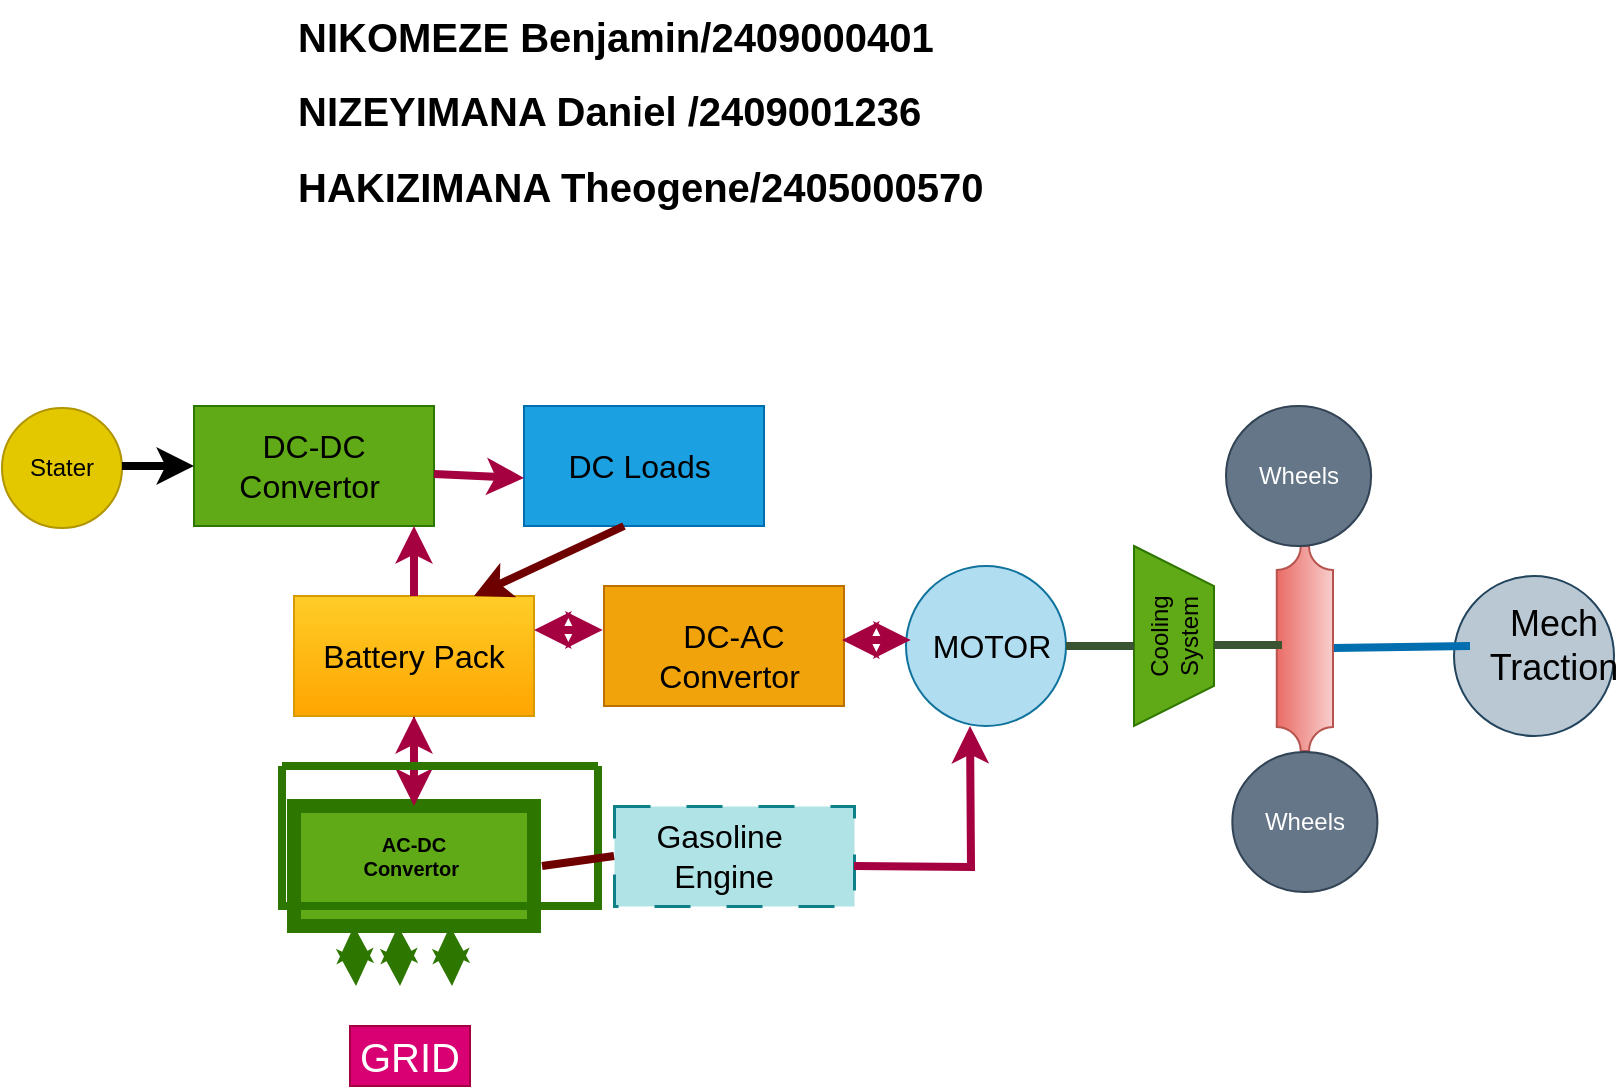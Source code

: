 <mxfile version="27.0.9">
  <diagram name="Page-1" id="8rETglFP9_kURik746cJ">
    <mxGraphModel dx="1404" dy="911" grid="1" gridSize="10" guides="1" tooltips="1" connect="1" arrows="1" fold="1" page="1" pageScale="1" pageWidth="827" pageHeight="1169" math="0" shadow="0">
      <root>
        <mxCell id="0" />
        <mxCell id="1" parent="0" />
        <mxCell id="IcIYcTyJnaWpFD5GhD2F-1" value="" style="rounded=0;whiteSpace=wrap;html=1;fillColor=#60a917;strokeColor=#2D7600;fontColor=#ffffff;" vertex="1" parent="1">
          <mxGeometry x="102" y="273" width="120" height="60" as="geometry" />
        </mxCell>
        <mxCell id="IcIYcTyJnaWpFD5GhD2F-51" value="" style="edgeStyle=orthogonalEdgeStyle;rounded=0;orthogonalLoop=1;jettySize=auto;html=1;" edge="1" parent="1" source="IcIYcTyJnaWpFD5GhD2F-2" target="IcIYcTyJnaWpFD5GhD2F-7">
          <mxGeometry relative="1" as="geometry" />
        </mxCell>
        <mxCell id="IcIYcTyJnaWpFD5GhD2F-2" value="" style="rounded=0;whiteSpace=wrap;html=1;strokeWidth=7;fillColor=#60a917;strokeColor=#2D7600;fontColor=#ffffff;" vertex="1" parent="1">
          <mxGeometry x="152" y="473" width="120" height="60" as="geometry" />
        </mxCell>
        <mxCell id="IcIYcTyJnaWpFD5GhD2F-3" value="" style="rounded=0;whiteSpace=wrap;html=1;fillColor=#ffcd28;gradientColor=#ffa500;strokeColor=#d79b00;" vertex="1" parent="1">
          <mxGeometry x="152" y="368" width="120" height="60" as="geometry" />
        </mxCell>
        <mxCell id="IcIYcTyJnaWpFD5GhD2F-4" value="" style="rounded=0;whiteSpace=wrap;html=1;fillColor=#f0a30a;fontColor=#000000;strokeColor=#BD7000;" vertex="1" parent="1">
          <mxGeometry x="307" y="363" width="120" height="60" as="geometry" />
        </mxCell>
        <mxCell id="IcIYcTyJnaWpFD5GhD2F-5" value="" style="rounded=0;whiteSpace=wrap;html=1;fillColor=#1ba1e2;fontColor=#ffffff;strokeColor=#006EAF;" vertex="1" parent="1">
          <mxGeometry x="267" y="273" width="120" height="60" as="geometry" />
        </mxCell>
        <mxCell id="IcIYcTyJnaWpFD5GhD2F-6" value="&lt;font style=&quot;font-size: 16px;&quot;&gt;DC-DC&lt;/font&gt;&lt;div&gt;&lt;font style=&quot;font-size: 16px;&quot;&gt;Convertor&amp;nbsp;&lt;/font&gt;&lt;/div&gt;" style="text;html=1;align=center;verticalAlign=middle;whiteSpace=wrap;rounded=0;" vertex="1" parent="1">
          <mxGeometry x="132" y="288" width="60" height="30" as="geometry" />
        </mxCell>
        <mxCell id="IcIYcTyJnaWpFD5GhD2F-7" value="&lt;span style=&quot;font-size: 16px;&quot;&gt;Battery&amp;nbsp;&lt;/span&gt;&lt;span style=&quot;font-size: 16px; background-color: transparent; color: light-dark(rgb(0, 0, 0), rgb(255, 255, 255));&quot;&gt;Pack&lt;/span&gt;" style="text;html=1;align=center;verticalAlign=middle;whiteSpace=wrap;rounded=0;" vertex="1" parent="1">
          <mxGeometry x="137" y="383" width="150" height="30" as="geometry" />
        </mxCell>
        <mxCell id="IcIYcTyJnaWpFD5GhD2F-8" value="&lt;font style=&quot;font-size: 16px;&quot;&gt;DC Loads&lt;/font&gt;&lt;span style=&quot;font-size: 16px; background-color: transparent; color: light-dark(rgb(0, 0, 0), rgb(255, 255, 255));&quot;&gt;&amp;nbsp;&lt;/span&gt;" style="text;html=1;align=center;verticalAlign=middle;whiteSpace=wrap;rounded=0;" vertex="1" parent="1">
          <mxGeometry x="277" y="288" width="100" height="30" as="geometry" />
        </mxCell>
        <mxCell id="IcIYcTyJnaWpFD5GhD2F-9" value="&lt;font style=&quot;font-size: 16px;&quot;&gt;DC-AC&lt;/font&gt;&lt;div&gt;&lt;font style=&quot;font-size: 16px;&quot;&gt;Convertor&amp;nbsp;&lt;/font&gt;&lt;/div&gt;" style="text;html=1;align=center;verticalAlign=middle;whiteSpace=wrap;rounded=0;" vertex="1" parent="1">
          <mxGeometry x="342" y="383" width="60" height="30" as="geometry" />
        </mxCell>
        <mxCell id="IcIYcTyJnaWpFD5GhD2F-10" value="&lt;font&gt;AC-DC&lt;/font&gt;&lt;div&gt;&lt;font&gt;Convertor&amp;nbsp;&lt;/font&gt;&lt;/div&gt;" style="text;html=1;align=center;verticalAlign=middle;whiteSpace=wrap;rounded=0;fontSize=10;fontStyle=1" vertex="1" parent="1">
          <mxGeometry x="182" y="483" width="60" height="30" as="geometry" />
        </mxCell>
        <mxCell id="IcIYcTyJnaWpFD5GhD2F-11" value="" style="ellipse;whiteSpace=wrap;html=1;aspect=fixed;fillColor=#b1ddf0;strokeColor=#10739e;" vertex="1" parent="1">
          <mxGeometry x="458" y="353" width="80" height="80" as="geometry" />
        </mxCell>
        <mxCell id="IcIYcTyJnaWpFD5GhD2F-12" value="" style="ellipse;whiteSpace=wrap;html=1;aspect=fixed;fillColor=#bac8d3;strokeColor=#23445d;" vertex="1" parent="1">
          <mxGeometry x="732" y="358" width="80" height="80" as="geometry" />
        </mxCell>
        <mxCell id="IcIYcTyJnaWpFD5GhD2F-13" value="" style="endArrow=classic;html=1;rounded=0;entryX=0.5;entryY=1;entryDx=0;entryDy=0;fillColor=#d80073;strokeColor=#A50040;strokeWidth=4;" edge="1" parent="1">
          <mxGeometry width="50" height="50" relative="1" as="geometry">
            <mxPoint x="212" y="368" as="sourcePoint" />
            <mxPoint x="212" y="333" as="targetPoint" />
          </mxGeometry>
        </mxCell>
        <mxCell id="IcIYcTyJnaWpFD5GhD2F-14" value="" style="endArrow=classic;startArrow=classic;html=1;rounded=0;entryX=0.5;entryY=1;entryDx=0;entryDy=0;strokeWidth=4;fillColor=#d80073;strokeColor=#A50040;" edge="1" parent="1" target="IcIYcTyJnaWpFD5GhD2F-3">
          <mxGeometry width="50" height="50" relative="1" as="geometry">
            <mxPoint x="212" y="473" as="sourcePoint" />
            <mxPoint x="262" y="423" as="targetPoint" />
          </mxGeometry>
        </mxCell>
        <mxCell id="IcIYcTyJnaWpFD5GhD2F-15" value="" style="endArrow=classic;startArrow=classic;html=1;rounded=0;exitX=-0.022;exitY=0.367;exitDx=0;exitDy=0;exitPerimeter=0;fillColor=#d80073;strokeColor=#A50040;strokeWidth=4;" edge="1" parent="1">
          <mxGeometry width="50" height="50" relative="1" as="geometry">
            <mxPoint x="306.36" y="385.02" as="sourcePoint" />
            <mxPoint x="272" y="385" as="targetPoint" />
          </mxGeometry>
        </mxCell>
        <mxCell id="IcIYcTyJnaWpFD5GhD2F-16" value="" style="endArrow=classic;startArrow=classic;html=1;rounded=0;exitX=-0.022;exitY=0.367;exitDx=0;exitDy=0;exitPerimeter=0;fillColor=#d80073;strokeColor=#A50040;strokeWidth=4;" edge="1" parent="1">
          <mxGeometry width="50" height="50" relative="1" as="geometry">
            <mxPoint x="460.36" y="390.02" as="sourcePoint" />
            <mxPoint x="426" y="390" as="targetPoint" />
          </mxGeometry>
        </mxCell>
        <mxCell id="IcIYcTyJnaWpFD5GhD2F-17" value="MOTOR" style="text;html=1;align=center;verticalAlign=middle;whiteSpace=wrap;rounded=0;fontSize=16;" vertex="1" parent="1">
          <mxGeometry x="471" y="378" width="60" height="30" as="geometry" />
        </mxCell>
        <mxCell id="IcIYcTyJnaWpFD5GhD2F-18" value="Mech&lt;div&gt;Traction&lt;/div&gt;" style="text;html=1;align=center;verticalAlign=middle;whiteSpace=wrap;rounded=0;fontSize=18;" vertex="1" parent="1">
          <mxGeometry x="752" y="378" width="60" height="30" as="geometry" />
        </mxCell>
        <mxCell id="IcIYcTyJnaWpFD5GhD2F-20" value="" style="swimlane;startSize=0;strokeWidth=4;fillColor=#60a917;strokeColor=#2D7600;fontColor=#ffffff;" vertex="1" parent="1">
          <mxGeometry x="146" y="453" width="158" height="70" as="geometry">
            <mxRectangle x="82" y="350" width="50" height="40" as="alternateBounds" />
          </mxGeometry>
        </mxCell>
        <mxCell id="IcIYcTyJnaWpFD5GhD2F-21" value="&lt;font style=&quot;font-size: 20px;&quot;&gt;GRID&lt;/font&gt;" style="text;html=1;align=center;verticalAlign=middle;whiteSpace=wrap;rounded=0;fillColor=#d80073;fontColor=#ffffff;strokeColor=#A50040;" vertex="1" parent="IcIYcTyJnaWpFD5GhD2F-20">
          <mxGeometry x="34" y="130" width="60" height="30" as="geometry" />
        </mxCell>
        <mxCell id="IcIYcTyJnaWpFD5GhD2F-23" value="" style="endArrow=classic;startArrow=classic;html=1;rounded=0;entryX=0.25;entryY=1;entryDx=0;entryDy=0;fillColor=#60a917;strokeColor=#2D7600;strokeWidth=4;" edge="1" parent="1" target="IcIYcTyJnaWpFD5GhD2F-2">
          <mxGeometry width="50" height="50" relative="1" as="geometry">
            <mxPoint x="183" y="563" as="sourcePoint" />
            <mxPoint x="233" y="513" as="targetPoint" />
          </mxGeometry>
        </mxCell>
        <mxCell id="IcIYcTyJnaWpFD5GhD2F-24" value="" style="endArrow=classic;startArrow=classic;html=1;rounded=0;entryX=0.25;entryY=1;entryDx=0;entryDy=0;fillColor=#60a917;strokeColor=#2D7600;strokeWidth=4;" edge="1" parent="1">
          <mxGeometry width="50" height="50" relative="1" as="geometry">
            <mxPoint x="205" y="563" as="sourcePoint" />
            <mxPoint x="204" y="533" as="targetPoint" />
          </mxGeometry>
        </mxCell>
        <mxCell id="IcIYcTyJnaWpFD5GhD2F-25" value="" style="endArrow=classic;startArrow=classic;html=1;rounded=0;entryX=0.25;entryY=1;entryDx=0;entryDy=0;fillColor=#60a917;strokeColor=#2D7600;strokeWidth=4;" edge="1" parent="1">
          <mxGeometry width="50" height="50" relative="1" as="geometry">
            <mxPoint x="231" y="563" as="sourcePoint" />
            <mxPoint x="230" y="533" as="targetPoint" />
          </mxGeometry>
        </mxCell>
        <mxCell id="IcIYcTyJnaWpFD5GhD2F-26" value="" style="endArrow=none;html=1;rounded=0;fillColor=#1ba1e2;strokeColor=#006EAF;strokeWidth=4;entryX=0;entryY=0.5;entryDx=0;entryDy=0;" edge="1" parent="1" source="IcIYcTyJnaWpFD5GhD2F-62">
          <mxGeometry width="50" height="50" relative="1" as="geometry">
            <mxPoint x="690" y="392.5" as="sourcePoint" />
            <mxPoint x="740.0" y="393" as="targetPoint" />
          </mxGeometry>
        </mxCell>
        <mxCell id="IcIYcTyJnaWpFD5GhD2F-27" value="" style="rounded=0;whiteSpace=wrap;html=1;dashed=1;dashPattern=12 12;strokeWidth=1.5;fillColor=#b0e3e6;strokeColor=#0e8088;" vertex="1" parent="1">
          <mxGeometry x="312" y="473" width="120" height="50" as="geometry" />
        </mxCell>
        <mxCell id="IcIYcTyJnaWpFD5GhD2F-28" value="Gasoline&amp;nbsp;&lt;div&gt;Engine&lt;/div&gt;" style="text;html=1;align=center;verticalAlign=middle;whiteSpace=wrap;rounded=0;fontSize=16;" vertex="1" parent="1">
          <mxGeometry x="337" y="483" width="60" height="30" as="geometry" />
        </mxCell>
        <mxCell id="IcIYcTyJnaWpFD5GhD2F-29" value="" style="endArrow=classic;html=1;rounded=0;strokeWidth=4;fillColor=#d80073;strokeColor=#A50040;edgeStyle=orthogonalEdgeStyle;" edge="1" parent="1">
          <mxGeometry width="50" height="50" relative="1" as="geometry">
            <mxPoint x="432" y="503" as="sourcePoint" />
            <mxPoint x="490" y="433" as="targetPoint" />
          </mxGeometry>
        </mxCell>
        <mxCell id="IcIYcTyJnaWpFD5GhD2F-54" value="" style="endArrow=classic;html=1;rounded=0;entryX=0;entryY=0.75;entryDx=0;entryDy=0;fillColor=#d80073;strokeColor=#A50040;strokeWidth=4;" edge="1" parent="1">
          <mxGeometry width="50" height="50" relative="1" as="geometry">
            <mxPoint x="222" y="307" as="sourcePoint" />
            <mxPoint x="267" y="309" as="targetPoint" />
          </mxGeometry>
        </mxCell>
        <mxCell id="IcIYcTyJnaWpFD5GhD2F-56" value="" style="endArrow=none;html=1;rounded=0;strokeWidth=4;entryX=0;entryY=0.5;entryDx=0;entryDy=0;fillColor=#a20025;strokeColor=#6F0000;" edge="1" parent="1" target="IcIYcTyJnaWpFD5GhD2F-27">
          <mxGeometry width="50" height="50" relative="1" as="geometry">
            <mxPoint x="276" y="503" as="sourcePoint" />
            <mxPoint x="307" y="473" as="targetPoint" />
          </mxGeometry>
        </mxCell>
        <mxCell id="IcIYcTyJnaWpFD5GhD2F-59" value="" style="shape=trapezoid;perimeter=trapezoidPerimeter;whiteSpace=wrap;html=1;fixedSize=1;rotation=90;fillColor=#60a917;fontColor=#ffffff;strokeColor=#2D7600;" vertex="1" parent="1">
          <mxGeometry x="547" y="368" width="90" height="40" as="geometry" />
        </mxCell>
        <mxCell id="IcIYcTyJnaWpFD5GhD2F-60" value="Cooling System" style="text;html=1;align=center;verticalAlign=middle;whiteSpace=wrap;rounded=0;rotation=-90;" vertex="1" parent="1">
          <mxGeometry x="562" y="373" width="60" height="30" as="geometry" />
        </mxCell>
        <mxCell id="IcIYcTyJnaWpFD5GhD2F-62" value="" style="verticalLabelPosition=bottom;verticalAlign=top;html=1;shape=mxgraph.basic.plaque;dx=6;whiteSpace=wrap;rotation=90;fillColor=#f8cecc;strokeColor=#b85450;gradientColor=#ea6b66;" vertex="1" parent="1">
          <mxGeometry x="606.19" y="380.19" width="102.5" height="28.12" as="geometry" />
        </mxCell>
        <mxCell id="IcIYcTyJnaWpFD5GhD2F-63" value="" style="endArrow=none;html=1;rounded=0;exitX=1;exitY=0.5;exitDx=0;exitDy=0;strokeWidth=4;fillColor=#6d8764;strokeColor=#3A5431;" edge="1" parent="1" source="IcIYcTyJnaWpFD5GhD2F-11">
          <mxGeometry width="50" height="50" relative="1" as="geometry">
            <mxPoint x="522" y="443" as="sourcePoint" />
            <mxPoint x="572" y="393" as="targetPoint" />
          </mxGeometry>
        </mxCell>
        <mxCell id="IcIYcTyJnaWpFD5GhD2F-65" value="" style="endArrow=none;html=1;rounded=0;exitX=1;exitY=0.5;exitDx=0;exitDy=0;strokeWidth=4;fillColor=#6d8764;strokeColor=#3A5431;" edge="1" parent="1">
          <mxGeometry width="50" height="50" relative="1" as="geometry">
            <mxPoint x="612" y="392.5" as="sourcePoint" />
            <mxPoint x="646" y="392.5" as="targetPoint" />
          </mxGeometry>
        </mxCell>
        <mxCell id="IcIYcTyJnaWpFD5GhD2F-67" value="" style="endArrow=classic;html=1;rounded=0;entryX=0.75;entryY=0;entryDx=0;entryDy=0;fillColor=#a20025;strokeColor=#6F0000;strokeWidth=4;exitX=0;exitY=1;exitDx=0;exitDy=0;" edge="1" parent="1" target="IcIYcTyJnaWpFD5GhD2F-3">
          <mxGeometry width="50" height="50" relative="1" as="geometry">
            <mxPoint x="317" y="333" as="sourcePoint" />
            <mxPoint x="412" y="283" as="targetPoint" />
          </mxGeometry>
        </mxCell>
        <mxCell id="IcIYcTyJnaWpFD5GhD2F-68" value="Wheels" style="ellipse;whiteSpace=wrap;html=1;fillColor=#647687;fontColor=#ffffff;strokeColor=#314354;" vertex="1" parent="1">
          <mxGeometry x="618" y="273" width="72.56" height="70" as="geometry" />
        </mxCell>
        <mxCell id="IcIYcTyJnaWpFD5GhD2F-69" value="Wheels" style="ellipse;whiteSpace=wrap;html=1;fillColor=#647687;fontColor=#ffffff;strokeColor=#314354;" vertex="1" parent="1">
          <mxGeometry x="621.16" y="446" width="72.56" height="70" as="geometry" />
        </mxCell>
        <mxCell id="IcIYcTyJnaWpFD5GhD2F-70" value="Stater" style="ellipse;whiteSpace=wrap;html=1;fillColor=#e3c800;fontColor=#000000;strokeColor=#B09500;" vertex="1" parent="1">
          <mxGeometry x="6" y="274" width="60" height="60" as="geometry" />
        </mxCell>
        <mxCell id="IcIYcTyJnaWpFD5GhD2F-73" value="" style="endArrow=classic;html=1;rounded=0;entryX=0;entryY=0.5;entryDx=0;entryDy=0;strokeWidth=4;" edge="1" parent="1" target="IcIYcTyJnaWpFD5GhD2F-1">
          <mxGeometry width="50" height="50" relative="1" as="geometry">
            <mxPoint x="66" y="303" as="sourcePoint" />
            <mxPoint x="116" y="253" as="targetPoint" />
          </mxGeometry>
        </mxCell>
        <mxCell id="IcIYcTyJnaWpFD5GhD2F-76" value="&lt;h1 style=&quot;margin-top: 0px;&quot;&gt;NIKOMEZE Benjamin/2409000401&lt;/h1&gt;&lt;div&gt;&lt;h1 style=&quot;margin-top: 0px;&quot;&gt;NIZEYIMANA Daniel /2409001236&lt;/h1&gt;&lt;div&gt;&lt;h1 style=&quot;margin-top: 0px;&quot;&gt;HAKIZIMANA Theogene/2405000570&lt;/h1&gt;&lt;div&gt;&lt;br&gt;&lt;/div&gt;&lt;/div&gt;&lt;div&gt;&lt;br&gt;&lt;/div&gt;&lt;/div&gt;" style="text;html=1;whiteSpace=wrap;overflow=hidden;rounded=0;fontSize=10;" vertex="1" parent="1">
          <mxGeometry x="152" y="70" width="599" height="120" as="geometry" />
        </mxCell>
      </root>
    </mxGraphModel>
  </diagram>
</mxfile>
